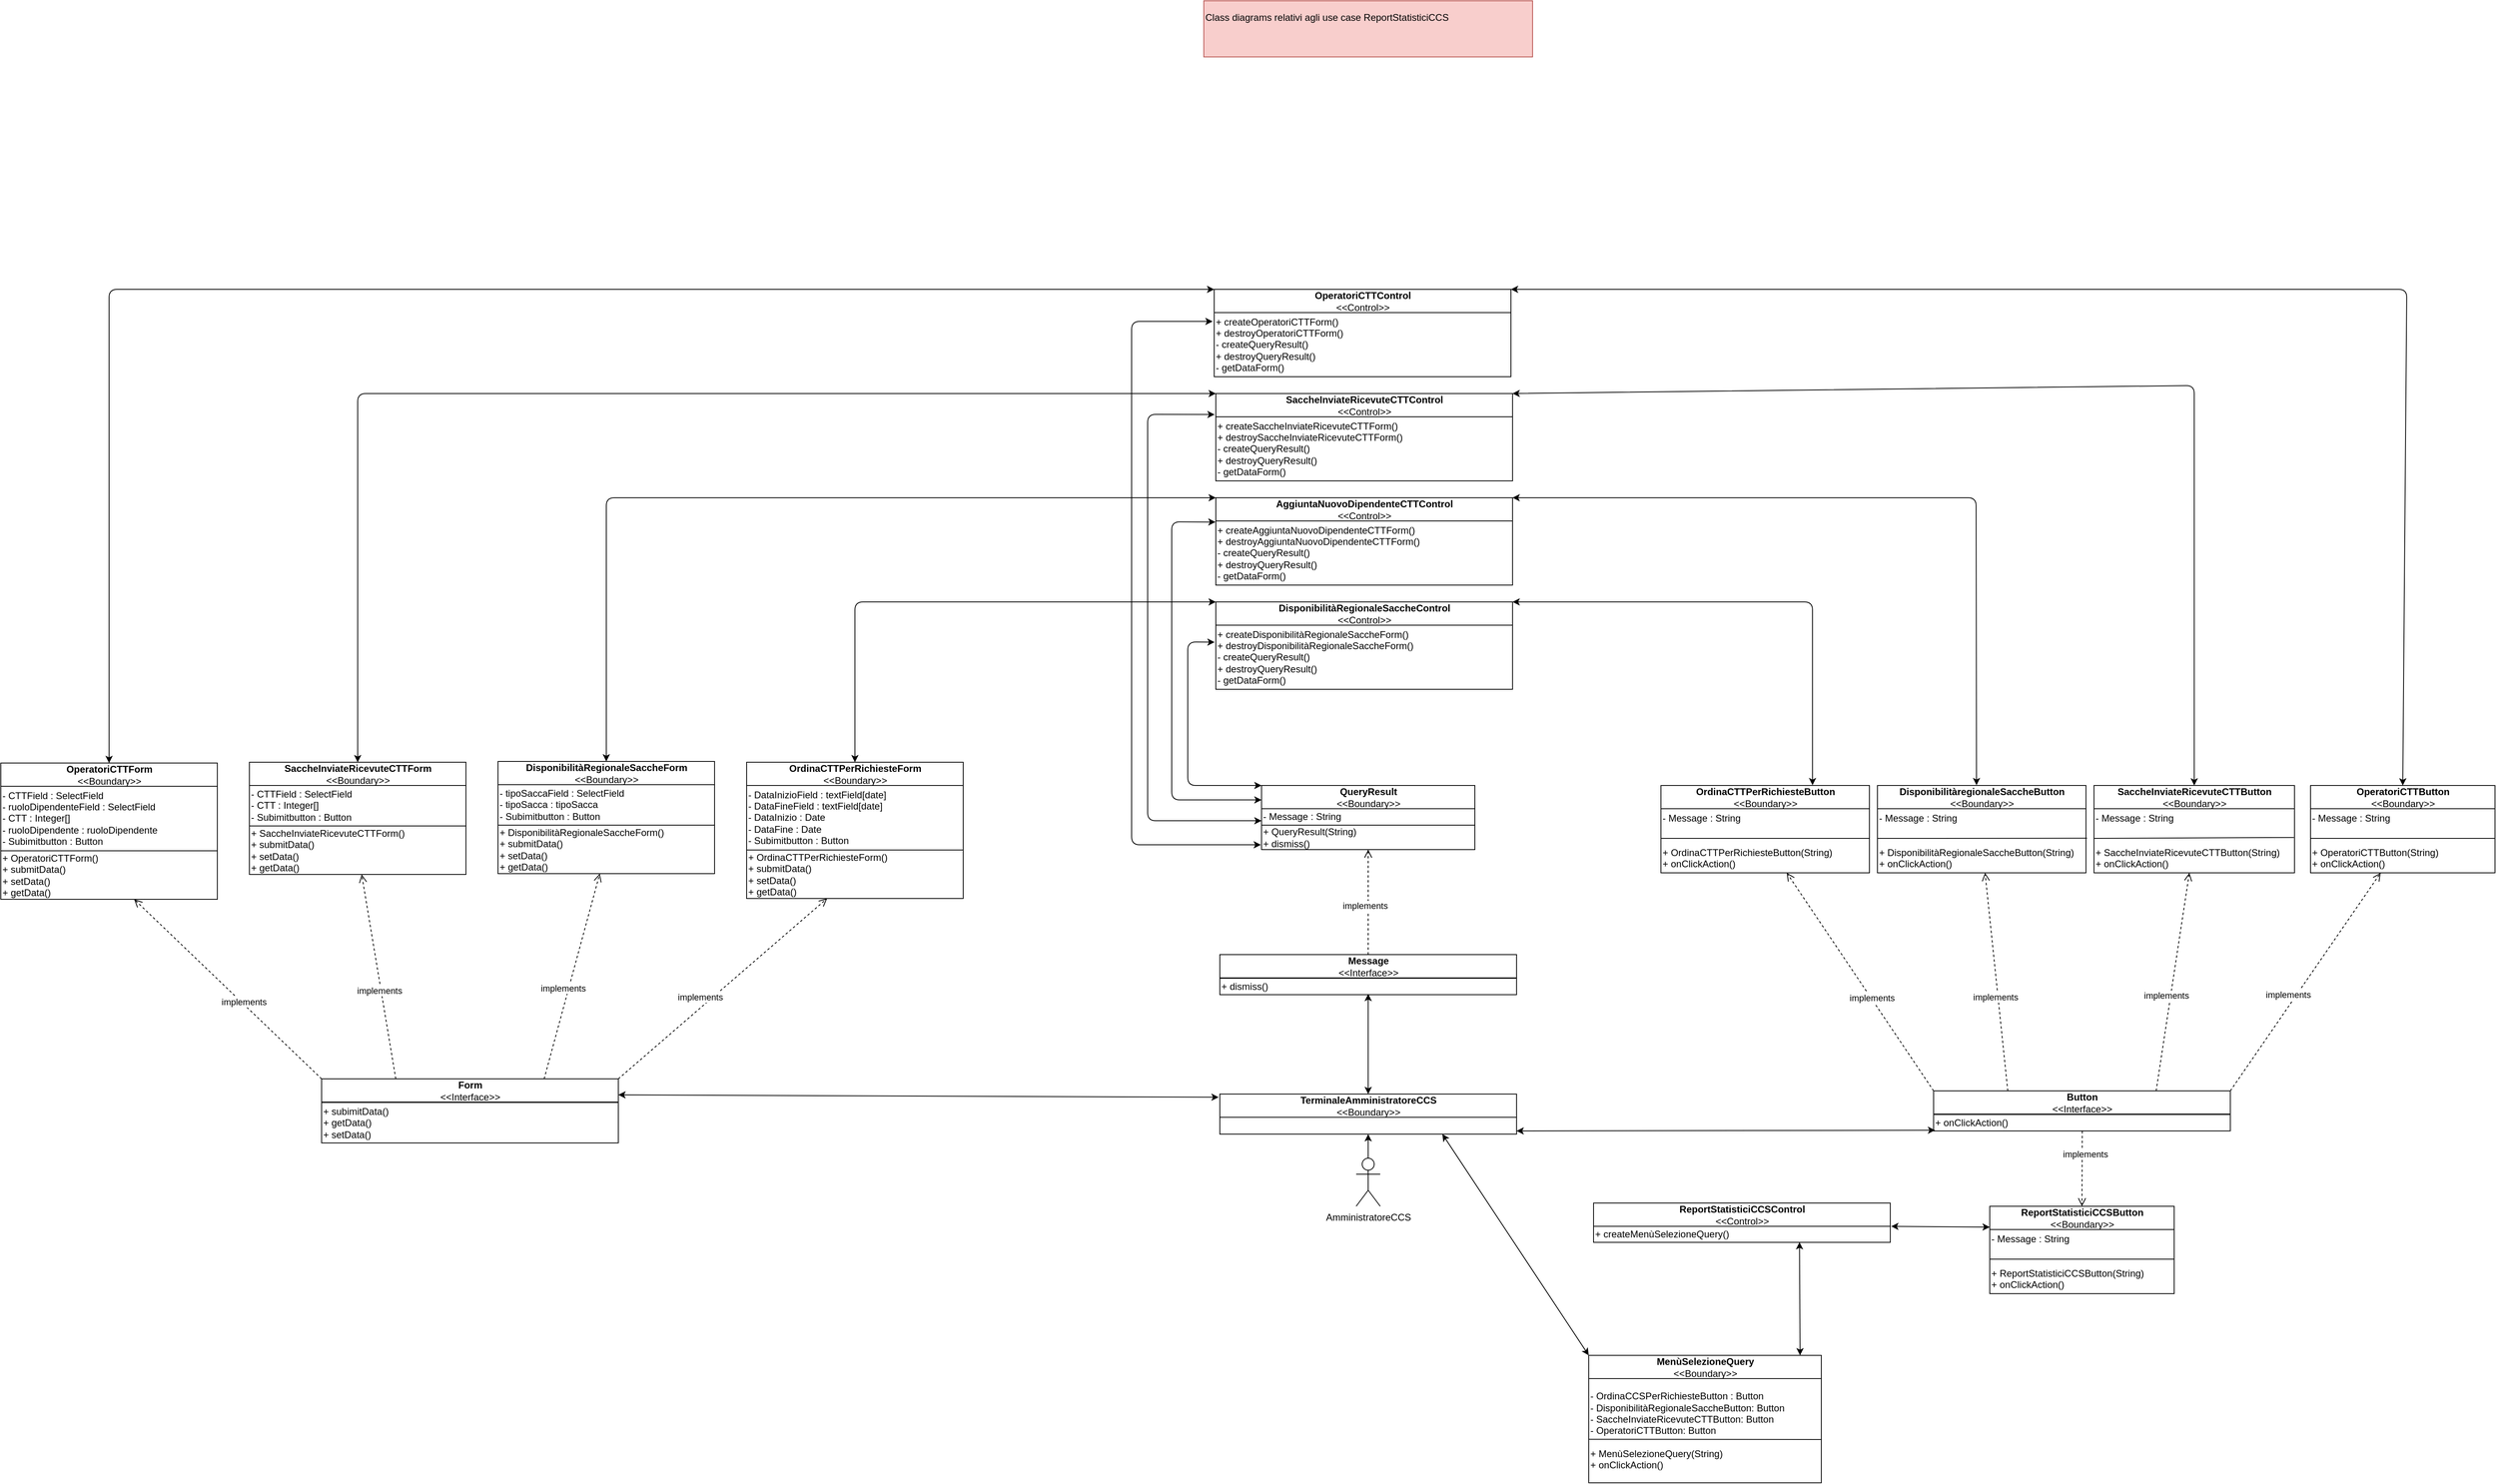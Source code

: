 <mxfile version="14.5.1" type="device"><diagram id="VnJ85PZ2wzwdWo8WhEYh" name="Page-1"><mxGraphModel dx="1732" dy="705" grid="1" gridSize="10" guides="1" tooltips="1" connect="1" arrows="1" fold="1" page="1" pageScale="1" pageWidth="827" pageHeight="1169" math="0" shadow="0"><root><mxCell id="0"/><mxCell id="1" parent="0"/><mxCell id="1ARD3yap83zSrS2mOd4J-122" value="- OrdinaCCSPerRichiesteButton : Button&lt;br&gt;- DisponibilitàRegionaleSaccheButton: Button&lt;br&gt;- SaccheInviateRicevuteCTTButton: Button&lt;br&gt;- OperatoriCTTButton: Button&lt;br&gt;&lt;br&gt;+ MenùSelezioneQuery(String)&lt;br&gt;+ onClickAction()" style="text;html=1;align=left;verticalAlign=middle;resizable=0;points=[];autosize=1;" parent="1" vertex="1"><mxGeometry x="1520" y="1784" width="260" height="100" as="geometry"/></mxCell><mxCell id="1ARD3yap83zSrS2mOd4J-8" value="TerminaleAmministratoreCCS&lt;br&gt;&lt;span style=&quot;font-weight: 400&quot;&gt;&amp;lt;&amp;lt;Boundary&amp;gt;&amp;gt;&lt;/span&gt;" style="swimlane;fontStyle=1;align=center;verticalAlign=middle;childLayout=stackLayout;horizontal=1;startSize=29;horizontalStack=0;resizeParent=1;resizeParentMax=0;resizeLast=0;collapsible=0;marginBottom=0;html=1;" parent="1" vertex="1"><mxGeometry x="1060" y="1414" width="370" height="50" as="geometry"/></mxCell><mxCell id="1ARD3yap83zSrS2mOd4J-9" value="DisponibilitàregionaleSaccheButton&lt;br&gt;&lt;span style=&quot;font-weight: 400&quot;&gt;&amp;lt;&amp;lt;Boundary&amp;gt;&amp;gt;&lt;/span&gt;" style="swimlane;fontStyle=1;align=center;verticalAlign=middle;childLayout=stackLayout;horizontal=1;startSize=29;horizontalStack=0;resizeParent=1;resizeParentMax=0;resizeLast=0;collapsible=0;marginBottom=0;html=1;" parent="1" vertex="1"><mxGeometry x="1880" y="1029" width="260" height="109" as="geometry"/></mxCell><mxCell id="1ARD3yap83zSrS2mOd4J-10" value="- Message : String&lt;br&gt;&lt;br&gt;&lt;br&gt;+ DisponibilitàRegionaleSaccheButton(String)&lt;br&gt;+ onClickAction()" style="text;html=1;align=left;verticalAlign=middle;resizable=0;points=[];autosize=1;" parent="1ARD3yap83zSrS2mOd4J-9" vertex="1"><mxGeometry y="29" width="260" height="80" as="geometry"/></mxCell><mxCell id="1ARD3yap83zSrS2mOd4J-11" value="" style="endArrow=none;html=1;entryX=1.005;entryY=0.46;entryDx=0;entryDy=0;entryPerimeter=0;" parent="1ARD3yap83zSrS2mOd4J-9" target="1ARD3yap83zSrS2mOd4J-10" edge="1"><mxGeometry width="50" height="50" relative="1" as="geometry"><mxPoint y="66" as="sourcePoint"/><mxPoint x="230" y="66" as="targetPoint"/></mxGeometry></mxCell><mxCell id="1ARD3yap83zSrS2mOd4J-19" style="edgeStyle=orthogonalEdgeStyle;rounded=0;orthogonalLoop=1;jettySize=auto;html=1;" parent="1" source="1ARD3yap83zSrS2mOd4J-42" edge="1"><mxGeometry relative="1" as="geometry"><mxPoint x="1245.0" y="1403" as="sourcePoint"/><mxPoint x="1245" y="1464" as="targetPoint"/></mxGeometry></mxCell><mxCell id="1ARD3yap83zSrS2mOd4J-20" value="" style="endArrow=classic;html=1;startArrow=classic;startFill=1;exitX=1;exitY=0;exitDx=0;exitDy=0;entryX=0.727;entryY=-0.003;entryDx=0;entryDy=0;entryPerimeter=0;" parent="1" source="1ARD3yap83zSrS2mOd4J-47" target="1ARD3yap83zSrS2mOd4J-43" edge="1"><mxGeometry width="50" height="50" relative="1" as="geometry"><mxPoint x="1580" y="689" as="sourcePoint"/><mxPoint x="1796" y="1028" as="targetPoint"/><Array as="points"><mxPoint x="1799" y="800"/></Array></mxGeometry></mxCell><mxCell id="1ARD3yap83zSrS2mOd4J-21" value="" style="endArrow=classic;html=1;exitX=0.475;exitY=-0.004;exitDx=0;exitDy=0;exitPerimeter=0;startArrow=classic;startFill=1;entryX=1;entryY=0;entryDx=0;entryDy=0;" parent="1" source="1ARD3yap83zSrS2mOd4J-9" target="1ARD3yap83zSrS2mOd4J-128" edge="1"><mxGeometry width="50" height="50" relative="1" as="geometry"><mxPoint x="1810" y="966" as="sourcePoint"/><mxPoint x="1692" y="677" as="targetPoint"/><Array as="points"><mxPoint x="2003" y="670"/></Array></mxGeometry></mxCell><mxCell id="1ARD3yap83zSrS2mOd4J-23" value="" style="endArrow=classic;html=1;entryX=0.5;entryY=0;entryDx=0;entryDy=0;startArrow=classic;startFill=1;exitX=0;exitY=0;exitDx=0;exitDy=0;" parent="1" source="1ARD3yap83zSrS2mOd4J-128" target="1ARD3yap83zSrS2mOd4J-91" edge="1"><mxGeometry width="50" height="50" relative="1" as="geometry"><mxPoint x="1160" y="139" as="sourcePoint"/><mxPoint x="232.03" y="847.26" as="targetPoint"/><Array as="points"><mxPoint x="295" y="670"/></Array></mxGeometry></mxCell><mxCell id="1ARD3yap83zSrS2mOd4J-25" value="" style="endArrow=classic;startArrow=classic;html=1;entryX=0;entryY=0;entryDx=0;entryDy=0;exitX=0.75;exitY=1;exitDx=0;exitDy=0;" parent="1" source="1ARD3yap83zSrS2mOd4J-8" target="1ARD3yap83zSrS2mOd4J-121" edge="1"><mxGeometry width="50" height="50" relative="1" as="geometry"><mxPoint x="1430.0" y="1209" as="sourcePoint"/><mxPoint x="1540" y="1139" as="targetPoint"/></mxGeometry></mxCell><mxCell id="1ARD3yap83zSrS2mOd4J-26" value="" style="endArrow=classic;startArrow=classic;html=1;exitX=0.5;exitY=0;exitDx=0;exitDy=0;" parent="1" source="1ARD3yap83zSrS2mOd4J-8" edge="1"><mxGeometry width="50" height="50" relative="1" as="geometry"><mxPoint x="1237" y="1209" as="sourcePoint"/><mxPoint x="1245" y="1289" as="targetPoint"/></mxGeometry></mxCell><mxCell id="1ARD3yap83zSrS2mOd4J-27" value="" style="endArrow=classic;startArrow=classic;html=1;exitX=-0.004;exitY=0.079;exitDx=0;exitDy=0;entryX=1;entryY=0.25;entryDx=0;entryDy=0;exitPerimeter=0;" parent="1" source="1ARD3yap83zSrS2mOd4J-8" target="1ARD3yap83zSrS2mOd4J-31" edge="1"><mxGeometry width="50" height="50" relative="1" as="geometry"><mxPoint x="1060" y="1210" as="sourcePoint"/><mxPoint x="950" y="1149" as="targetPoint"/></mxGeometry></mxCell><mxCell id="1ARD3yap83zSrS2mOd4J-28" value="Button&lt;br&gt;&lt;span style=&quot;font-weight: 400&quot;&gt;&amp;lt;&amp;lt;Interface&amp;gt;&amp;gt;&lt;/span&gt;" style="swimlane;fontStyle=1;align=center;verticalAlign=middle;childLayout=stackLayout;horizontal=1;startSize=29;horizontalStack=0;resizeParent=1;resizeParentMax=0;resizeLast=0;collapsible=0;marginBottom=0;html=1;" parent="1" vertex="1"><mxGeometry x="1950" y="1410" width="370" height="50" as="geometry"/></mxCell><mxCell id="1ARD3yap83zSrS2mOd4J-29" value="" style="line;strokeWidth=1;fillColor=none;align=left;verticalAlign=middle;spacingTop=-1;spacingLeft=3;spacingRight=3;rotatable=0;labelPosition=right;points=[];portConstraint=eastwest;" parent="1ARD3yap83zSrS2mOd4J-28" vertex="1"><mxGeometry y="29" width="370" height="1" as="geometry"/></mxCell><mxCell id="1ARD3yap83zSrS2mOd4J-30" value="+ onClickAction()" style="text;html=1;align=left;verticalAlign=middle;resizable=0;points=[];autosize=1;" parent="1ARD3yap83zSrS2mOd4J-28" vertex="1"><mxGeometry y="30" width="370" height="20" as="geometry"/></mxCell><mxCell id="1ARD3yap83zSrS2mOd4J-31" value="Form&lt;br&gt;&lt;span style=&quot;font-weight: 400&quot;&gt;&amp;lt;&amp;lt;Interface&amp;gt;&amp;gt;&lt;/span&gt;" style="swimlane;fontStyle=1;align=center;verticalAlign=middle;childLayout=stackLayout;horizontal=1;startSize=29;horizontalStack=0;resizeParent=1;resizeParentMax=0;resizeLast=0;collapsible=0;marginBottom=0;html=1;" parent="1" vertex="1"><mxGeometry x="-60" y="1395" width="370" height="80" as="geometry"/></mxCell><mxCell id="1ARD3yap83zSrS2mOd4J-32" value="" style="line;strokeWidth=1;fillColor=none;align=left;verticalAlign=middle;spacingTop=-1;spacingLeft=3;spacingRight=3;rotatable=0;labelPosition=right;points=[];portConstraint=eastwest;" parent="1ARD3yap83zSrS2mOd4J-31" vertex="1"><mxGeometry y="29" width="370" height="1" as="geometry"/></mxCell><mxCell id="1ARD3yap83zSrS2mOd4J-33" value="+ subimitData()&lt;br&gt;+ getData()&lt;br&gt;+ setData()" style="text;html=1;align=left;verticalAlign=middle;resizable=0;points=[];autosize=1;" parent="1ARD3yap83zSrS2mOd4J-31" vertex="1"><mxGeometry y="30" width="370" height="50" as="geometry"/></mxCell><mxCell id="1ARD3yap83zSrS2mOd4J-34" value="implements" style="html=1;verticalAlign=bottom;endArrow=open;dashed=1;endSize=8;exitX=0.25;exitY=0;exitDx=0;exitDy=0;" parent="1" source="1ARD3yap83zSrS2mOd4J-28" target="1ARD3yap83zSrS2mOd4J-10" edge="1"><mxGeometry x="-0.198" y="4" relative="1" as="geometry"><mxPoint x="1978" y="1410" as="sourcePoint"/><mxPoint x="2000" y="1150" as="targetPoint"/><mxPoint as="offset"/></mxGeometry></mxCell><mxCell id="1ARD3yap83zSrS2mOd4J-35" value="implements" style="html=1;verticalAlign=bottom;endArrow=open;dashed=1;endSize=8;exitX=0;exitY=0;exitDx=0;exitDy=0;" parent="1" source="1ARD3yap83zSrS2mOd4J-31" target="1ARD3yap83zSrS2mOd4J-102" edge="1"><mxGeometry x="-0.198" y="4" relative="1" as="geometry"><mxPoint x="737.6" y="1169" as="sourcePoint"/><mxPoint x="300.11" y="1140.08" as="targetPoint"/><mxPoint as="offset"/></mxGeometry></mxCell><mxCell id="1ARD3yap83zSrS2mOd4J-36" value="Class diagrams relativi agli use case ReportStatisticiCCS&lt;br&gt;&lt;br&gt;&amp;nbsp;" style="text;html=1;strokeColor=#b85450;fillColor=#f8cecc;align=left;verticalAlign=middle;whiteSpace=wrap;rounded=0;" parent="1" vertex="1"><mxGeometry x="1040" y="50" width="410" height="70" as="geometry"/></mxCell><mxCell id="1ARD3yap83zSrS2mOd4J-42" value="AmministratoreCCS" style="shape=umlActor;verticalLabelPosition=bottom;verticalAlign=top;html=1;outlineConnect=0;" parent="1" vertex="1"><mxGeometry x="1230" y="1494" width="30" height="60" as="geometry"/></mxCell><mxCell id="1ARD3yap83zSrS2mOd4J-43" value="OrdinaCTTPerRichiesteButton&lt;br&gt;&lt;span style=&quot;font-weight: 400&quot;&gt;&amp;lt;&amp;lt;Boundary&amp;gt;&amp;gt;&lt;/span&gt;" style="swimlane;fontStyle=1;align=center;verticalAlign=middle;childLayout=stackLayout;horizontal=1;startSize=29;horizontalStack=0;resizeParent=1;resizeParentMax=0;resizeLast=0;collapsible=0;marginBottom=0;html=1;" parent="1" vertex="1"><mxGeometry x="1610" y="1029" width="260" height="109" as="geometry"/></mxCell><mxCell id="1ARD3yap83zSrS2mOd4J-44" value="- Message : String&lt;br&gt;&lt;br&gt;&lt;br&gt;+ OrdinaCTTPerRichiesteButton(String)&lt;br&gt;+ onClickAction()" style="text;html=1;align=left;verticalAlign=middle;resizable=0;points=[];autosize=1;" parent="1ARD3yap83zSrS2mOd4J-43" vertex="1"><mxGeometry y="29" width="260" height="80" as="geometry"/></mxCell><mxCell id="1ARD3yap83zSrS2mOd4J-45" value="" style="endArrow=none;html=1;" parent="1ARD3yap83zSrS2mOd4J-43" edge="1"><mxGeometry width="50" height="50" relative="1" as="geometry"><mxPoint y="66" as="sourcePoint"/><mxPoint x="260" y="66" as="targetPoint"/></mxGeometry></mxCell><mxCell id="1ARD3yap83zSrS2mOd4J-46" value="implements" style="html=1;verticalAlign=bottom;endArrow=open;dashed=1;endSize=8;exitX=0;exitY=0;exitDx=0;exitDy=0;" parent="1" source="1ARD3yap83zSrS2mOd4J-28" target="1ARD3yap83zSrS2mOd4J-44" edge="1"><mxGeometry x="-0.198" y="4" relative="1" as="geometry"><mxPoint x="1960" y="1427" as="sourcePoint"/><mxPoint x="1980.45" y="1080.61" as="targetPoint"/><mxPoint as="offset"/></mxGeometry></mxCell><mxCell id="1ARD3yap83zSrS2mOd4J-47" value="DisponibilitàRegionaleSaccheControl&lt;br&gt;&lt;span style=&quot;font-weight: 400&quot;&gt;&amp;lt;&amp;lt;Control&amp;gt;&amp;gt;&lt;/span&gt;" style="swimlane;fontStyle=1;align=center;verticalAlign=middle;childLayout=stackLayout;horizontal=1;startSize=29;horizontalStack=0;resizeParent=1;resizeParentMax=0;resizeLast=0;collapsible=0;marginBottom=0;html=1;" parent="1" vertex="1"><mxGeometry x="1055" y="800" width="370" height="109" as="geometry"/></mxCell><mxCell id="1ARD3yap83zSrS2mOd4J-48" value="+ createDisponibilitàRegionaleSaccheForm()&lt;br&gt;+ destroyDisponibilitàRegionaleSaccheForm()&lt;br&gt;- createQueryResult()&lt;br&gt;+ destroyQueryResult()&lt;br&gt;- getDataForm()" style="text;html=1;align=left;verticalAlign=middle;resizable=0;points=[];autosize=1;" parent="1ARD3yap83zSrS2mOd4J-47" vertex="1"><mxGeometry y="29" width="370" height="80" as="geometry"/></mxCell><mxCell id="1ARD3yap83zSrS2mOd4J-49" value="OrdinaCTTPerRichiesteForm&lt;br&gt;&lt;span style=&quot;font-weight: 400&quot;&gt;&amp;lt;&amp;lt;Boundary&amp;gt;&amp;gt;&lt;/span&gt;" style="swimlane;fontStyle=1;align=center;verticalAlign=middle;childLayout=stackLayout;horizontal=1;startSize=29;horizontalStack=0;resizeParent=1;resizeParentMax=0;resizeLast=0;collapsible=0;marginBottom=0;html=1;" parent="1" vertex="1"><mxGeometry x="470" y="1000" width="270" height="170" as="geometry"/></mxCell><mxCell id="1ARD3yap83zSrS2mOd4J-50" value="- DataInizioField : textField[date]&lt;br&gt;- DataFineField : textField[date]&lt;br&gt;- DataInizio : Date&lt;br&gt;- DataFine : Date&lt;br&gt;- Subimitbutton : Button" style="text;html=1;align=left;verticalAlign=middle;resizable=0;points=[];autosize=1;" parent="1ARD3yap83zSrS2mOd4J-49" vertex="1"><mxGeometry y="29" width="270" height="80" as="geometry"/></mxCell><mxCell id="1ARD3yap83zSrS2mOd4J-51" value="" style="line;strokeWidth=1;fillColor=none;align=left;verticalAlign=middle;spacingTop=-1;spacingLeft=3;spacingRight=3;rotatable=0;labelPosition=right;points=[];portConstraint=eastwest;" parent="1ARD3yap83zSrS2mOd4J-49" vertex="1"><mxGeometry y="109" width="270" height="1" as="geometry"/></mxCell><mxCell id="1ARD3yap83zSrS2mOd4J-52" value="&lt;div&gt;&lt;span&gt;+ OrdinaCTTPerRichiesteForm()&lt;/span&gt;&lt;/div&gt;&lt;div&gt;&lt;span&gt;+ submitData()&lt;/span&gt;&lt;/div&gt;&lt;div&gt;&lt;span&gt;+ setData()&lt;/span&gt;&lt;/div&gt;&lt;div&gt;&lt;span&gt;+ getData()&lt;/span&gt;&lt;/div&gt;" style="text;html=1;align=left;verticalAlign=middle;resizable=0;points=[];autosize=1;" parent="1ARD3yap83zSrS2mOd4J-49" vertex="1"><mxGeometry y="110" width="270" height="60" as="geometry"/></mxCell><mxCell id="1ARD3yap83zSrS2mOd4J-59" value="" style="endArrow=classic;html=1;entryX=0.5;entryY=0;entryDx=0;entryDy=0;startArrow=classic;startFill=1;exitX=0;exitY=0;exitDx=0;exitDy=0;" parent="1" source="1ARD3yap83zSrS2mOd4J-47" target="1ARD3yap83zSrS2mOd4J-49" edge="1"><mxGeometry width="50" height="50" relative="1" as="geometry"><mxPoint x="1170" y="489" as="sourcePoint"/><mxPoint x="242.03" y="847.98" as="targetPoint"/><Array as="points"><mxPoint x="605" y="800"/></Array></mxGeometry></mxCell><mxCell id="1ARD3yap83zSrS2mOd4J-60" value="implements" style="html=1;verticalAlign=bottom;endArrow=open;dashed=1;endSize=8;exitX=1;exitY=0;exitDx=0;exitDy=0;" parent="1" source="1ARD3yap83zSrS2mOd4J-31" target="1ARD3yap83zSrS2mOd4J-52" edge="1"><mxGeometry x="-0.198" y="4" relative="1" as="geometry"><mxPoint x="320" y="1319.0" as="sourcePoint"/><mxPoint x="242.727" y="1019.0" as="targetPoint"/><mxPoint as="offset"/></mxGeometry></mxCell><mxCell id="1ARD3yap83zSrS2mOd4J-64" value="SaccheInviateRicevuteCTTButton&lt;br&gt;&lt;span style=&quot;font-weight: 400&quot;&gt;&amp;lt;&amp;lt;Boundary&amp;gt;&amp;gt;&lt;/span&gt;" style="swimlane;fontStyle=1;align=center;verticalAlign=middle;childLayout=stackLayout;horizontal=1;startSize=29;horizontalStack=0;resizeParent=1;resizeParentMax=0;resizeLast=0;collapsible=0;marginBottom=0;html=1;" parent="1" vertex="1"><mxGeometry x="2150" y="1029" width="250" height="109" as="geometry"/></mxCell><mxCell id="1ARD3yap83zSrS2mOd4J-65" value="- Message : String&lt;br&gt;&lt;br&gt;&lt;br&gt;+ SaccheInviateRicevuteCTTButton(String)&lt;br&gt;+ onClickAction()" style="text;html=1;align=left;verticalAlign=middle;resizable=0;points=[];autosize=1;" parent="1ARD3yap83zSrS2mOd4J-64" vertex="1"><mxGeometry y="29" width="250" height="80" as="geometry"/></mxCell><mxCell id="1ARD3yap83zSrS2mOd4J-66" value="" style="endArrow=none;html=1;entryX=0.997;entryY=0.448;entryDx=0;entryDy=0;entryPerimeter=0;" parent="1ARD3yap83zSrS2mOd4J-64" target="1ARD3yap83zSrS2mOd4J-65" edge="1"><mxGeometry width="50" height="50" relative="1" as="geometry"><mxPoint y="66" as="sourcePoint"/><mxPoint x="230" y="66" as="targetPoint"/></mxGeometry></mxCell><mxCell id="1ARD3yap83zSrS2mOd4J-67" value="OperatoriCTTButton&lt;br&gt;&lt;span style=&quot;font-weight: 400&quot;&gt;&amp;lt;&amp;lt;Boundary&amp;gt;&amp;gt;&lt;/span&gt;" style="swimlane;fontStyle=1;align=center;verticalAlign=middle;childLayout=stackLayout;horizontal=1;startSize=29;horizontalStack=0;resizeParent=1;resizeParentMax=0;resizeLast=0;collapsible=0;marginBottom=0;html=1;" parent="1" vertex="1"><mxGeometry x="2420" y="1029" width="230" height="109" as="geometry"/></mxCell><mxCell id="1ARD3yap83zSrS2mOd4J-68" value="- Message : String&lt;br&gt;&lt;br&gt;&lt;br&gt;+ OperatoriCTTButton(String)&lt;br&gt;+ onClickAction()" style="text;html=1;align=left;verticalAlign=middle;resizable=0;points=[];autosize=1;" parent="1ARD3yap83zSrS2mOd4J-67" vertex="1"><mxGeometry y="29" width="230" height="80" as="geometry"/></mxCell><mxCell id="1ARD3yap83zSrS2mOd4J-69" value="" style="endArrow=none;html=1;" parent="1ARD3yap83zSrS2mOd4J-67" edge="1"><mxGeometry width="50" height="50" relative="1" as="geometry"><mxPoint y="66" as="sourcePoint"/><mxPoint x="230" y="66" as="targetPoint"/></mxGeometry></mxCell><mxCell id="1ARD3yap83zSrS2mOd4J-70" value="implements" style="html=1;verticalAlign=bottom;endArrow=open;dashed=1;endSize=8;exitX=0.75;exitY=0;exitDx=0;exitDy=0;" parent="1" source="1ARD3yap83zSrS2mOd4J-28" target="1ARD3yap83zSrS2mOd4J-65" edge="1"><mxGeometry x="-0.198" y="4" relative="1" as="geometry"><mxPoint x="2032.5" y="1440" as="sourcePoint"/><mxPoint x="1988.31" y="1149.52" as="targetPoint"/><mxPoint as="offset"/></mxGeometry></mxCell><mxCell id="1ARD3yap83zSrS2mOd4J-71" value="implements" style="html=1;verticalAlign=bottom;endArrow=open;dashed=1;endSize=8;exitX=1;exitY=0;exitDx=0;exitDy=0;" parent="1" source="1ARD3yap83zSrS2mOd4J-28" target="1ARD3yap83zSrS2mOd4J-68" edge="1"><mxGeometry x="-0.198" y="4" relative="1" as="geometry"><mxPoint x="2217.5" y="1440" as="sourcePoint"/><mxPoint x="2321.92" y="1154.72" as="targetPoint"/><mxPoint as="offset"/></mxGeometry></mxCell><mxCell id="1ARD3yap83zSrS2mOd4J-72" value="" style="endArrow=classic;html=1;exitX=0.5;exitY=0;exitDx=0;exitDy=0;startArrow=classic;startFill=1;entryX=1;entryY=0;entryDx=0;entryDy=0;" parent="1" source="1ARD3yap83zSrS2mOd4J-64" target="1ARD3yap83zSrS2mOd4J-132" edge="1"><mxGeometry width="50" height="50" relative="1" as="geometry"><mxPoint x="2017.4" y="951.564" as="sourcePoint"/><mxPoint x="1690" y="600.06" as="targetPoint"/><Array as="points"><mxPoint x="2275" y="530"/></Array></mxGeometry></mxCell><mxCell id="1ARD3yap83zSrS2mOd4J-73" value="" style="endArrow=classic;html=1;exitX=0.5;exitY=0;exitDx=0;exitDy=0;startArrow=classic;startFill=1;entryX=1;entryY=0;entryDx=0;entryDy=0;" parent="1" source="1ARD3yap83zSrS2mOd4J-67" target="1ARD3yap83zSrS2mOd4J-134" edge="1"><mxGeometry width="50" height="50" relative="1" as="geometry"><mxPoint x="2265" y="959" as="sourcePoint"/><mxPoint x="1460" y="750" as="targetPoint"/><Array as="points"><mxPoint x="2540" y="410"/></Array></mxGeometry></mxCell><mxCell id="1ARD3yap83zSrS2mOd4J-91" value="DisponibilitàRegionaleSaccheForm&lt;br&gt;&lt;span style=&quot;font-weight: 400&quot;&gt;&amp;lt;&amp;lt;Boundary&amp;gt;&amp;gt;&lt;/span&gt;" style="swimlane;fontStyle=1;align=center;verticalAlign=middle;childLayout=stackLayout;horizontal=1;startSize=29;horizontalStack=0;resizeParent=1;resizeParentMax=0;resizeLast=0;collapsible=0;marginBottom=0;html=1;" parent="1" vertex="1"><mxGeometry x="160" y="999" width="270" height="140" as="geometry"/></mxCell><mxCell id="1ARD3yap83zSrS2mOd4J-92" value="- tipoSaccaField : SelectField&lt;br&gt;- tipoSacca : tipoSacca&lt;br&gt;- Subimitbutton : Button" style="text;html=1;align=left;verticalAlign=middle;resizable=0;points=[];autosize=1;" parent="1ARD3yap83zSrS2mOd4J-91" vertex="1"><mxGeometry y="29" width="270" height="50" as="geometry"/></mxCell><mxCell id="1ARD3yap83zSrS2mOd4J-93" value="" style="line;strokeWidth=1;fillColor=none;align=left;verticalAlign=middle;spacingTop=-1;spacingLeft=3;spacingRight=3;rotatable=0;labelPosition=right;points=[];portConstraint=eastwest;" parent="1ARD3yap83zSrS2mOd4J-91" vertex="1"><mxGeometry y="79" width="270" height="1" as="geometry"/></mxCell><mxCell id="1ARD3yap83zSrS2mOd4J-94" value="&lt;div&gt;&lt;span&gt;+ DisponibilitàRegionaleSaccheForm()&lt;/span&gt;&lt;/div&gt;&lt;div&gt;&lt;span&gt;+ submitData()&lt;/span&gt;&lt;/div&gt;&lt;div&gt;&lt;span&gt;+ setData()&lt;/span&gt;&lt;/div&gt;&lt;div&gt;&lt;span&gt;+ getData()&lt;/span&gt;&lt;/div&gt;" style="text;html=1;align=left;verticalAlign=middle;resizable=0;points=[];autosize=1;" parent="1ARD3yap83zSrS2mOd4J-91" vertex="1"><mxGeometry y="80" width="270" height="60" as="geometry"/></mxCell><mxCell id="1ARD3yap83zSrS2mOd4J-95" value="SaccheInviateRicevuteCTTForm&lt;br&gt;&lt;span style=&quot;font-weight: 400&quot;&gt;&amp;lt;&amp;lt;Boundary&amp;gt;&amp;gt;&lt;/span&gt;" style="swimlane;fontStyle=1;align=center;verticalAlign=middle;childLayout=stackLayout;horizontal=1;startSize=29;horizontalStack=0;resizeParent=1;resizeParentMax=0;resizeLast=0;collapsible=0;marginBottom=0;html=1;" parent="1" vertex="1"><mxGeometry x="-150" y="1000" width="270" height="140" as="geometry"/></mxCell><mxCell id="1ARD3yap83zSrS2mOd4J-96" value="- CTTField : SelectField&lt;br&gt;- CTT : Integer[]&lt;br&gt;- Subimitbutton : Button" style="text;html=1;align=left;verticalAlign=middle;resizable=0;points=[];autosize=1;" parent="1ARD3yap83zSrS2mOd4J-95" vertex="1"><mxGeometry y="29" width="270" height="50" as="geometry"/></mxCell><mxCell id="1ARD3yap83zSrS2mOd4J-97" value="" style="line;strokeWidth=1;fillColor=none;align=left;verticalAlign=middle;spacingTop=-1;spacingLeft=3;spacingRight=3;rotatable=0;labelPosition=right;points=[];portConstraint=eastwest;" parent="1ARD3yap83zSrS2mOd4J-95" vertex="1"><mxGeometry y="79" width="270" height="1" as="geometry"/></mxCell><mxCell id="1ARD3yap83zSrS2mOd4J-98" value="&lt;div&gt;&lt;span&gt;+ SaccheInviateRicevuteCTTForm()&lt;/span&gt;&lt;/div&gt;&lt;div&gt;&lt;span&gt;+ submitData()&lt;/span&gt;&lt;/div&gt;&lt;div&gt;&lt;span&gt;+ setData()&lt;/span&gt;&lt;/div&gt;&lt;div&gt;&lt;span&gt;+ getData()&lt;/span&gt;&lt;/div&gt;" style="text;html=1;align=left;verticalAlign=middle;resizable=0;points=[];autosize=1;" parent="1ARD3yap83zSrS2mOd4J-95" vertex="1"><mxGeometry y="80" width="270" height="60" as="geometry"/></mxCell><mxCell id="1ARD3yap83zSrS2mOd4J-99" value="OperatoriCTTForm&lt;br&gt;&lt;span style=&quot;font-weight: 400&quot;&gt;&amp;lt;&amp;lt;Boundary&amp;gt;&amp;gt;&lt;/span&gt;" style="swimlane;fontStyle=1;align=center;verticalAlign=middle;childLayout=stackLayout;horizontal=1;startSize=29;horizontalStack=0;resizeParent=1;resizeParentMax=0;resizeLast=0;collapsible=0;marginBottom=0;html=1;" parent="1" vertex="1"><mxGeometry x="-460" y="1001" width="270" height="170" as="geometry"/></mxCell><mxCell id="1ARD3yap83zSrS2mOd4J-100" value="- CTTField : SelectField&lt;br&gt;- ruoloDipendenteField : SelectField&amp;nbsp;&lt;br&gt;- CTT : Integer[]&lt;br&gt;- ruoloDipendente : ruoloDipendente&lt;br&gt;- Subimitbutton : Button" style="text;html=1;align=left;verticalAlign=middle;resizable=0;points=[];autosize=1;" parent="1ARD3yap83zSrS2mOd4J-99" vertex="1"><mxGeometry y="29" width="270" height="80" as="geometry"/></mxCell><mxCell id="1ARD3yap83zSrS2mOd4J-101" value="" style="line;strokeWidth=1;fillColor=none;align=left;verticalAlign=middle;spacingTop=-1;spacingLeft=3;spacingRight=3;rotatable=0;labelPosition=right;points=[];portConstraint=eastwest;" parent="1ARD3yap83zSrS2mOd4J-99" vertex="1"><mxGeometry y="109" width="270" height="1" as="geometry"/></mxCell><mxCell id="1ARD3yap83zSrS2mOd4J-102" value="&lt;div&gt;&lt;span&gt;+ OperatoriCTTForm()&lt;/span&gt;&lt;/div&gt;&lt;div&gt;&lt;span&gt;+ submitData()&lt;/span&gt;&lt;/div&gt;&lt;div&gt;&lt;span&gt;+ setData()&lt;/span&gt;&lt;/div&gt;&lt;div&gt;&lt;span&gt;+ getData()&lt;/span&gt;&lt;/div&gt;" style="text;html=1;align=left;verticalAlign=middle;resizable=0;points=[];autosize=1;" parent="1ARD3yap83zSrS2mOd4J-99" vertex="1"><mxGeometry y="110" width="270" height="60" as="geometry"/></mxCell><mxCell id="1ARD3yap83zSrS2mOd4J-103" value="" style="endArrow=classic;html=1;entryX=0.5;entryY=0;entryDx=0;entryDy=0;startArrow=classic;startFill=1;exitX=0;exitY=0;exitDx=0;exitDy=0;" parent="1" source="1ARD3yap83zSrS2mOd4J-132" target="1ARD3yap83zSrS2mOd4J-95" edge="1"><mxGeometry width="50" height="50" relative="1" as="geometry"><mxPoint x="1002.78" y="680.04" as="sourcePoint"/><mxPoint y="850" as="targetPoint"/><Array as="points"><mxPoint x="-15" y="540"/></Array></mxGeometry></mxCell><mxCell id="1ARD3yap83zSrS2mOd4J-104" value="" style="endArrow=classic;html=1;entryX=0.5;entryY=0;entryDx=0;entryDy=0;startArrow=classic;startFill=1;exitX=0;exitY=0;exitDx=0;exitDy=0;" parent="1" source="1ARD3yap83zSrS2mOd4J-134" target="1ARD3yap83zSrS2mOd4J-99" edge="1"><mxGeometry width="50" height="50" relative="1" as="geometry"><mxPoint x="1020" y="599.06" as="sourcePoint"/><mxPoint x="-300" y="849" as="targetPoint"/><Array as="points"><mxPoint x="-325" y="410"/></Array></mxGeometry></mxCell><mxCell id="1ARD3yap83zSrS2mOd4J-105" value="implements" style="html=1;verticalAlign=bottom;endArrow=open;dashed=1;endSize=8;exitX=0.25;exitY=0;exitDx=0;exitDy=0;" parent="1" source="1ARD3yap83zSrS2mOd4J-31" target="1ARD3yap83zSrS2mOd4J-98" edge="1"><mxGeometry x="-0.198" y="4" relative="1" as="geometry"><mxPoint x="-50" y="1405" as="sourcePoint"/><mxPoint x="-278.103" y="1000" as="targetPoint"/><mxPoint as="offset"/></mxGeometry></mxCell><mxCell id="1ARD3yap83zSrS2mOd4J-106" value="implements" style="html=1;verticalAlign=bottom;endArrow=open;dashed=1;endSize=8;exitX=0.75;exitY=0;exitDx=0;exitDy=0;" parent="1" source="1ARD3yap83zSrS2mOd4J-31" target="1ARD3yap83zSrS2mOd4J-94" edge="1"><mxGeometry x="-0.198" y="4" relative="1" as="geometry"><mxPoint x="42.5" y="1405" as="sourcePoint"/><mxPoint x="16.892" y="999" as="targetPoint"/><mxPoint as="offset"/></mxGeometry></mxCell><mxCell id="1ARD3yap83zSrS2mOd4J-112" value="QueryResult&lt;br&gt;&lt;span style=&quot;font-weight: 400&quot;&gt;&amp;lt;&amp;lt;Boundary&amp;gt;&amp;gt;&lt;/span&gt;" style="swimlane;fontStyle=1;align=center;verticalAlign=middle;childLayout=stackLayout;horizontal=1;startSize=29;horizontalStack=0;resizeParent=1;resizeParentMax=0;resizeLast=0;collapsible=0;marginBottom=0;html=1;" parent="1" vertex="1"><mxGeometry x="1112" y="1029" width="266" height="80" as="geometry"/></mxCell><mxCell id="1ARD3yap83zSrS2mOd4J-113" value="- Message : String" style="text;html=1;align=left;verticalAlign=middle;resizable=0;points=[];autosize=1;" parent="1ARD3yap83zSrS2mOd4J-112" vertex="1"><mxGeometry y="29" width="266" height="20" as="geometry"/></mxCell><mxCell id="1ARD3yap83zSrS2mOd4J-114" value="" style="line;strokeWidth=1;fillColor=none;align=left;verticalAlign=middle;spacingTop=-1;spacingLeft=3;spacingRight=3;rotatable=0;labelPosition=right;points=[];portConstraint=eastwest;" parent="1ARD3yap83zSrS2mOd4J-112" vertex="1"><mxGeometry y="49" width="266" height="1" as="geometry"/></mxCell><mxCell id="1ARD3yap83zSrS2mOd4J-115" value="+ QueryResult(String)&lt;br&gt;+ dismiss()" style="text;html=1;align=left;verticalAlign=middle;resizable=0;points=[];autosize=1;" parent="1ARD3yap83zSrS2mOd4J-112" vertex="1"><mxGeometry y="50" width="266" height="30" as="geometry"/></mxCell><mxCell id="1ARD3yap83zSrS2mOd4J-116" value="Message&lt;br&gt;&lt;span style=&quot;font-weight: 400&quot;&gt;&amp;lt;&amp;lt;Interface&amp;gt;&amp;gt;&lt;/span&gt;" style="swimlane;fontStyle=1;align=center;verticalAlign=middle;childLayout=stackLayout;horizontal=1;startSize=29;horizontalStack=0;resizeParent=1;resizeParentMax=0;resizeLast=0;collapsible=0;marginBottom=0;html=1;" parent="1" vertex="1"><mxGeometry x="1060" y="1240" width="370" height="50" as="geometry"/></mxCell><mxCell id="1ARD3yap83zSrS2mOd4J-117" value="" style="line;strokeWidth=1;fillColor=none;align=left;verticalAlign=middle;spacingTop=-1;spacingLeft=3;spacingRight=3;rotatable=0;labelPosition=right;points=[];portConstraint=eastwest;" parent="1ARD3yap83zSrS2mOd4J-116" vertex="1"><mxGeometry y="29" width="370" height="1" as="geometry"/></mxCell><mxCell id="1ARD3yap83zSrS2mOd4J-118" value="+ dismiss()" style="text;html=1;align=left;verticalAlign=middle;resizable=0;points=[];autosize=1;" parent="1ARD3yap83zSrS2mOd4J-116" vertex="1"><mxGeometry y="30" width="370" height="20" as="geometry"/></mxCell><mxCell id="1ARD3yap83zSrS2mOd4J-119" value="implements" style="html=1;verticalAlign=bottom;endArrow=open;dashed=1;endSize=8;exitX=0.5;exitY=0;exitDx=0;exitDy=0;" parent="1" source="1ARD3yap83zSrS2mOd4J-116" target="1ARD3yap83zSrS2mOd4J-115" edge="1"><mxGeometry x="-0.198" y="4" relative="1" as="geometry"><mxPoint x="320" y="1405" as="sourcePoint"/><mxPoint x="583.947" y="1150" as="targetPoint"/><mxPoint as="offset"/></mxGeometry></mxCell><mxCell id="1ARD3yap83zSrS2mOd4J-120" value="" style="endArrow=classic;startArrow=classic;html=1;exitX=-0.003;exitY=0.8;exitDx=0;exitDy=0;exitPerimeter=0;" parent="1" source="1ARD3yap83zSrS2mOd4J-115" edge="1"><mxGeometry width="50" height="50" relative="1" as="geometry"><mxPoint x="1380" y="900" as="sourcePoint"/><mxPoint x="1051" y="450" as="targetPoint"/><Array as="points"><mxPoint x="950" y="1103"/><mxPoint x="950" y="450"/></Array></mxGeometry></mxCell><mxCell id="1ARD3yap83zSrS2mOd4J-121" value="MenùSelezioneQuery&lt;br&gt;&lt;span style=&quot;font-weight: 400&quot;&gt;&amp;lt;&amp;lt;Boundary&amp;gt;&amp;gt;&lt;/span&gt;" style="swimlane;fontStyle=1;align=center;verticalAlign=middle;childLayout=stackLayout;horizontal=1;startSize=29;horizontalStack=0;resizeParent=1;resizeParentMax=0;resizeLast=0;collapsible=0;marginBottom=0;html=1;" parent="1" vertex="1"><mxGeometry x="1520" y="1740" width="290" height="159" as="geometry"/></mxCell><mxCell id="1ARD3yap83zSrS2mOd4J-123" value="" style="endArrow=none;html=1;exitX=0;exitY=0.607;exitDx=0;exitDy=0;exitPerimeter=0;" parent="1ARD3yap83zSrS2mOd4J-121" source="1ARD3yap83zSrS2mOd4J-122" edge="1"><mxGeometry width="50" height="50" relative="1" as="geometry"><mxPoint x="2" y="110" as="sourcePoint"/><mxPoint x="290" y="105" as="targetPoint"/></mxGeometry></mxCell><mxCell id="1ARD3yap83zSrS2mOd4J-124" value="ReportStatisticiCCSButton&lt;br&gt;&lt;span style=&quot;font-weight: 400&quot;&gt;&amp;lt;&amp;lt;Boundary&amp;gt;&amp;gt;&lt;/span&gt;" style="swimlane;fontStyle=1;align=center;verticalAlign=middle;childLayout=stackLayout;horizontal=1;startSize=29;horizontalStack=0;resizeParent=1;resizeParentMax=0;resizeLast=0;collapsible=0;marginBottom=0;html=1;" parent="1" vertex="1"><mxGeometry x="2020" y="1554" width="230" height="109" as="geometry"/></mxCell><mxCell id="1ARD3yap83zSrS2mOd4J-125" value="- Message : String&lt;br&gt;&lt;br&gt;&lt;br&gt;+ ReportStatisticiCCSButton(String)&lt;br&gt;+ onClickAction()" style="text;html=1;align=left;verticalAlign=middle;resizable=0;points=[];autosize=1;" parent="1ARD3yap83zSrS2mOd4J-124" vertex="1"><mxGeometry y="29" width="230" height="80" as="geometry"/></mxCell><mxCell id="1ARD3yap83zSrS2mOd4J-126" value="" style="endArrow=none;html=1;" parent="1ARD3yap83zSrS2mOd4J-124" edge="1"><mxGeometry width="50" height="50" relative="1" as="geometry"><mxPoint y="66" as="sourcePoint"/><mxPoint x="230" y="66" as="targetPoint"/></mxGeometry></mxCell><mxCell id="1ARD3yap83zSrS2mOd4J-127" value="implements" style="html=1;verticalAlign=bottom;endArrow=open;dashed=1;endSize=8;exitX=0.501;exitY=1.008;exitDx=0;exitDy=0;exitPerimeter=0;entryX=0.5;entryY=0;entryDx=0;entryDy=0;" parent="1" source="1ARD3yap83zSrS2mOd4J-30" target="1ARD3yap83zSrS2mOd4J-124" edge="1"><mxGeometry x="-0.198" y="4" relative="1" as="geometry"><mxPoint x="2237.5" y="1420" as="sourcePoint"/><mxPoint x="2270.192" y="1148" as="targetPoint"/><mxPoint as="offset"/></mxGeometry></mxCell><mxCell id="1ARD3yap83zSrS2mOd4J-128" value="AggiuntaNuovoDipendenteCTTControl&lt;br&gt;&lt;span style=&quot;font-weight: 400&quot;&gt;&amp;lt;&amp;lt;Control&amp;gt;&amp;gt;&lt;/span&gt;" style="swimlane;fontStyle=1;align=center;verticalAlign=middle;childLayout=stackLayout;horizontal=1;startSize=29;horizontalStack=0;resizeParent=1;resizeParentMax=0;resizeLast=0;collapsible=0;marginBottom=0;html=1;" parent="1" vertex="1"><mxGeometry x="1055" y="670" width="370" height="109" as="geometry"/></mxCell><mxCell id="1ARD3yap83zSrS2mOd4J-129" value="+ createAggiuntaNuovoDipendenteCTTForm()&lt;br&gt;+ destroyAggiuntaNuovoDipendenteCTTForm()&lt;br&gt;- createQueryResult()&lt;br&gt;+ destroyQueryResult()&lt;br&gt;- getDataForm()" style="text;html=1;align=left;verticalAlign=middle;resizable=0;points=[];autosize=1;" parent="1ARD3yap83zSrS2mOd4J-128" vertex="1"><mxGeometry y="29" width="370" height="80" as="geometry"/></mxCell><mxCell id="1ARD3yap83zSrS2mOd4J-132" value="SaccheInviateRicevuteCTTControl&lt;br&gt;&lt;span style=&quot;font-weight: 400&quot;&gt;&amp;lt;&amp;lt;Control&amp;gt;&amp;gt;&lt;/span&gt;" style="swimlane;fontStyle=1;align=center;verticalAlign=middle;childLayout=stackLayout;horizontal=1;startSize=29;horizontalStack=0;resizeParent=1;resizeParentMax=0;resizeLast=0;collapsible=0;marginBottom=0;html=1;" parent="1" vertex="1"><mxGeometry x="1055" y="540" width="370" height="109" as="geometry"/></mxCell><mxCell id="1ARD3yap83zSrS2mOd4J-133" value="+ createSaccheInviateRicevuteCTTForm()&lt;br&gt;+ destroySaccheInviateRicevuteCTTForm()&lt;br&gt;- createQueryResult()&lt;br&gt;+ destroyQueryResult()&lt;br&gt;- getDataForm()" style="text;html=1;align=left;verticalAlign=middle;resizable=0;points=[];autosize=1;" parent="1ARD3yap83zSrS2mOd4J-132" vertex="1"><mxGeometry y="29" width="370" height="80" as="geometry"/></mxCell><mxCell id="1ARD3yap83zSrS2mOd4J-134" value="OperatoriCTTControl&lt;br&gt;&lt;span style=&quot;font-weight: 400&quot;&gt;&amp;lt;&amp;lt;Control&amp;gt;&amp;gt;&lt;/span&gt;" style="swimlane;fontStyle=1;align=center;verticalAlign=middle;childLayout=stackLayout;horizontal=1;startSize=29;horizontalStack=0;resizeParent=1;resizeParentMax=0;resizeLast=0;collapsible=0;marginBottom=0;html=1;" parent="1" vertex="1"><mxGeometry x="1053" y="410" width="370" height="109" as="geometry"/></mxCell><mxCell id="1ARD3yap83zSrS2mOd4J-135" value="+ createOperatoriCTTForm()&lt;br&gt;+ destroyOperatoriCTTForm()&lt;br&gt;- createQueryResult()&lt;br&gt;+ destroyQueryResult()&lt;br&gt;- getDataForm()&lt;br&gt;" style="text;html=1;align=left;verticalAlign=middle;resizable=0;points=[];autosize=1;" parent="1ARD3yap83zSrS2mOd4J-134" vertex="1"><mxGeometry y="29" width="370" height="80" as="geometry"/></mxCell><mxCell id="1ARD3yap83zSrS2mOd4J-137" value="" style="endArrow=classic;startArrow=classic;html=1;exitX=-0.003;exitY=0.8;exitDx=0;exitDy=0;exitPerimeter=0;entryX=-0.004;entryY=-0.035;entryDx=0;entryDy=0;entryPerimeter=0;" parent="1" target="1ARD3yap83zSrS2mOd4J-133" edge="1"><mxGeometry width="50" height="50" relative="1" as="geometry"><mxPoint x="1112.002" y="1073" as="sourcePoint"/><mxPoint x="1051.8" y="420.0" as="targetPoint"/><Array as="points"><mxPoint x="970" y="1073"/><mxPoint x="970" y="566"/></Array></mxGeometry></mxCell><mxCell id="1ARD3yap83zSrS2mOd4J-138" value="" style="endArrow=classic;startArrow=classic;html=1;exitX=-0.003;exitY=0.8;exitDx=0;exitDy=0;exitPerimeter=0;entryX=-0.001;entryY=0.017;entryDx=0;entryDy=0;entryPerimeter=0;" parent="1" target="1ARD3yap83zSrS2mOd4J-129" edge="1"><mxGeometry width="50" height="50" relative="1" as="geometry"><mxPoint x="1112.002" y="1047" as="sourcePoint"/><mxPoint x="1050" y="701" as="targetPoint"/><Array as="points"><mxPoint x="1000" y="1047"/><mxPoint x="1000" y="700"/></Array></mxGeometry></mxCell><mxCell id="1ARD3yap83zSrS2mOd4J-139" value="" style="endArrow=classic;startArrow=classic;html=1;exitX=-0.003;exitY=0.8;exitDx=0;exitDy=0;exitPerimeter=0;entryX=-0.004;entryY=0.265;entryDx=0;entryDy=0;entryPerimeter=0;" parent="1" target="1ARD3yap83zSrS2mOd4J-48" edge="1"><mxGeometry width="50" height="50" relative="1" as="geometry"><mxPoint x="1112.002" y="1029" as="sourcePoint"/><mxPoint x="1054.63" y="680.01" as="targetPoint"/><Array as="points"><mxPoint x="1020" y="1029"/><mxPoint x="1020" y="850"/></Array></mxGeometry></mxCell><mxCell id="1ARD3yap83zSrS2mOd4J-140" value="" style="endArrow=classic;startArrow=classic;html=1;entryX=0.005;entryY=0.955;entryDx=0;entryDy=0;exitX=0.75;exitY=1;exitDx=0;exitDy=0;entryPerimeter=0;" parent="1" target="1ARD3yap83zSrS2mOd4J-30" edge="1"><mxGeometry width="50" height="50" relative="1" as="geometry"><mxPoint x="1430" y="1460" as="sourcePoint"/><mxPoint x="1644.84" y="1713.5" as="targetPoint"/></mxGeometry></mxCell><mxCell id="Rb7SuxzybJ-0mcmDDeIh-9" value="ReportStatisticiCCSControl&lt;br&gt;&lt;span style=&quot;font-weight: 400&quot;&gt;&amp;lt;&amp;lt;Control&amp;gt;&amp;gt;&lt;/span&gt;" style="swimlane;fontStyle=1;align=center;verticalAlign=middle;childLayout=stackLayout;horizontal=1;startSize=29;horizontalStack=0;resizeParent=1;resizeParentMax=0;resizeLast=0;collapsible=0;marginBottom=0;html=1;" parent="1" vertex="1"><mxGeometry x="1526" y="1550" width="370" height="49" as="geometry"/></mxCell><mxCell id="Rb7SuxzybJ-0mcmDDeIh-10" value="+ createMenùSelezioneQuery()&lt;br&gt;" style="text;html=1;align=left;verticalAlign=middle;resizable=0;points=[];autosize=1;" parent="Rb7SuxzybJ-0mcmDDeIh-9" vertex="1"><mxGeometry y="29" width="370" height="20" as="geometry"/></mxCell><mxCell id="Rb7SuxzybJ-0mcmDDeIh-11" value="" style="endArrow=classic;startArrow=classic;html=1;exitX=1.003;exitY=0.456;exitDx=0;exitDy=0;exitPerimeter=0;" parent="1" edge="1"><mxGeometry width="50" height="50" relative="1" as="geometry"><mxPoint x="1897.11" y="1579.04" as="sourcePoint"/><mxPoint x="2020" y="1580" as="targetPoint"/></mxGeometry></mxCell><mxCell id="Rb7SuxzybJ-0mcmDDeIh-12" value="" style="endArrow=classic;startArrow=classic;html=1;exitX=0.75;exitY=0;exitDx=0;exitDy=0;entryX=0.694;entryY=0.989;entryDx=0;entryDy=0;entryPerimeter=0;" parent="1" target="Rb7SuxzybJ-0mcmDDeIh-10" edge="1"><mxGeometry width="50" height="50" relative="1" as="geometry"><mxPoint x="1783.5" y="1740.0" as="sourcePoint"/><mxPoint x="2166" y="1630" as="targetPoint"/></mxGeometry></mxCell></root></mxGraphModel></diagram></mxfile>